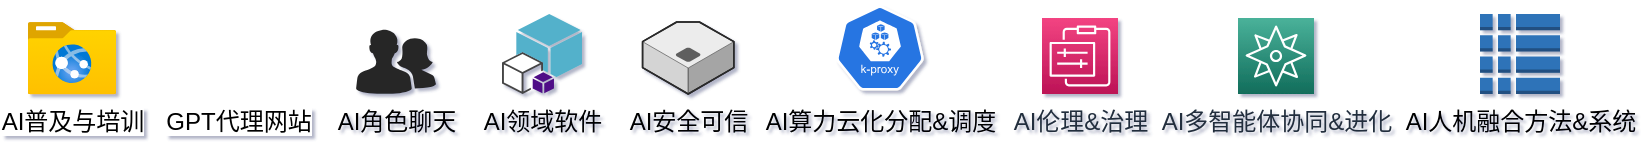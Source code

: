 <mxfile version="21.3.8" type="github">
  <diagram name="第 1 页" id="7EpxbtDrcAWFijRyKHcl">
    <mxGraphModel dx="1004" dy="648" grid="1" gridSize="10" guides="1" tooltips="1" connect="1" arrows="1" fold="1" page="1" pageScale="1" pageWidth="827" pageHeight="1169" background="none" math="0" shadow="1">
      <root>
        <mxCell id="0" />
        <mxCell id="1" parent="0" />
        <mxCell id="6ieo0HuLiUpkhTFuR5VV-6" value="AI普及与培训" style="image;aspect=fixed;html=1;points=[];align=center;fontSize=12;image=img/lib/azure2/general/Folder_Website.svg;" vertex="1" parent="1">
          <mxGeometry x="16" y="320" width="44" height="36.23" as="geometry" />
        </mxCell>
        <mxCell id="6ieo0HuLiUpkhTFuR5VV-9" value="GPT代理网站" style="shape=image;html=1;verticalAlign=top;verticalLabelPosition=bottom;labelBackgroundColor=#ffffff;imageAspect=0;aspect=fixed;image=https://cdn4.iconfinder.com/data/icons/success-filloutline/64/website-seo_and_web-internet-technology-application-128.png" vertex="1" parent="1">
          <mxGeometry x="103" y="320" width="36.23" height="36.23" as="geometry" />
        </mxCell>
        <mxCell id="6ieo0HuLiUpkhTFuR5VV-10" value="AI角色聊天" style="verticalLabelPosition=bottom;sketch=0;html=1;fillColor=#282828;strokeColor=none;verticalAlign=top;pointerEvents=1;align=center;shape=mxgraph.cisco_safe.people_places_things_icons.icon2;" vertex="1" parent="1">
          <mxGeometry x="180" y="323.62" width="40" height="32.38" as="geometry" />
        </mxCell>
        <mxCell id="6ieo0HuLiUpkhTFuR5VV-12" value="AI领域软件" style="outlineConnect=0;dashed=0;verticalLabelPosition=bottom;verticalAlign=top;align=center;html=1;shape=mxgraph.aws3.toolkit_for_visual_studio;fillColor=#53B1CB;gradientColor=none;" vertex="1" parent="1">
          <mxGeometry x="253" y="316" width="40" height="40" as="geometry" />
        </mxCell>
        <mxCell id="6ieo0HuLiUpkhTFuR5VV-15" value="&lt;span class=&quot;notion-enable-hover&quot; data-token-index=&quot;0&quot; style=&quot;&quot;&gt;AI安全可信&lt;/span&gt;" style="verticalLabelPosition=bottom;html=1;verticalAlign=top;strokeWidth=1;align=center;outlineConnect=0;dashed=0;outlineConnect=0;shape=mxgraph.aws3d.instance;fillColor=#ECECEC;strokeColor=#5E5E5E;aspect=fixed;" vertex="1" parent="1">
          <mxGeometry x="323.28" y="320" width="45.65" height="36" as="geometry" />
        </mxCell>
        <mxCell id="6ieo0HuLiUpkhTFuR5VV-17" value="AI算力云化分配&amp;amp;调度" style="sketch=0;html=1;dashed=0;whitespace=wrap;fillColor=#2875E2;strokeColor=#ffffff;points=[[0.005,0.63,0],[0.1,0.2,0],[0.9,0.2,0],[0.5,0,0],[0.995,0.63,0],[0.72,0.99,0],[0.5,1,0],[0.28,0.99,0]];verticalLabelPosition=bottom;align=center;verticalAlign=top;shape=mxgraph.kubernetes.icon;prIcon=k_proxy" vertex="1" parent="1">
          <mxGeometry x="420" y="310" width="44" height="46" as="geometry" />
        </mxCell>
        <mxCell id="6ieo0HuLiUpkhTFuR5VV-18" value="AI伦理&amp;amp;治理" style="sketch=0;points=[[0,0,0],[0.25,0,0],[0.5,0,0],[0.75,0,0],[1,0,0],[0,1,0],[0.25,1,0],[0.5,1,0],[0.75,1,0],[1,1,0],[0,0.25,0],[0,0.5,0],[0,0.75,0],[1,0.25,0],[1,0.5,0],[1,0.75,0]];points=[[0,0,0],[0.25,0,0],[0.5,0,0],[0.75,0,0],[1,0,0],[0,1,0],[0.25,1,0],[0.5,1,0],[0.75,1,0],[1,1,0],[0,0.25,0],[0,0.5,0],[0,0.75,0],[1,0.25,0],[1,0.5,0],[1,0.75,0]];outlineConnect=0;fontColor=#232F3E;gradientColor=#F34482;gradientDirection=north;fillColor=#BC1356;strokeColor=#ffffff;dashed=0;verticalLabelPosition=bottom;verticalAlign=top;align=center;html=1;fontSize=12;fontStyle=0;aspect=fixed;shape=mxgraph.aws4.resourceIcon;resIcon=mxgraph.aws4.management_and_governance;" vertex="1" parent="1">
          <mxGeometry x="523" y="318" width="38" height="38" as="geometry" />
        </mxCell>
        <mxCell id="6ieo0HuLiUpkhTFuR5VV-19" value="AI多智能体协同&amp;amp;进化" style="sketch=0;points=[[0,0,0],[0.25,0,0],[0.5,0,0],[0.75,0,0],[1,0,0],[0,1,0],[0.25,1,0],[0.5,1,0],[0.75,1,0],[1,1,0],[0,0.25,0],[0,0.5,0],[0,0.75,0],[1,0.25,0],[1,0.5,0],[1,0.75,0]];outlineConnect=0;fontColor=#232F3E;gradientColor=#4AB29A;gradientDirection=north;fillColor=#116D5B;strokeColor=#ffffff;dashed=0;verticalLabelPosition=bottom;verticalAlign=top;align=center;html=1;fontSize=12;fontStyle=0;aspect=fixed;shape=mxgraph.aws4.resourceIcon;resIcon=mxgraph.aws4.migration_evaluator;" vertex="1" parent="1">
          <mxGeometry x="621" y="318" width="38" height="38" as="geometry" />
        </mxCell>
        <mxCell id="6ieo0HuLiUpkhTFuR5VV-20" value="AI人机融合方法&amp;amp;系统" style="outlineConnect=0;dashed=0;verticalLabelPosition=bottom;verticalAlign=top;align=center;html=1;shape=mxgraph.aws3.global_secondary_index;fillColor=#2E73B8;gradientColor=none;" vertex="1" parent="1">
          <mxGeometry x="742" y="316" width="40" height="40" as="geometry" />
        </mxCell>
      </root>
    </mxGraphModel>
  </diagram>
</mxfile>
